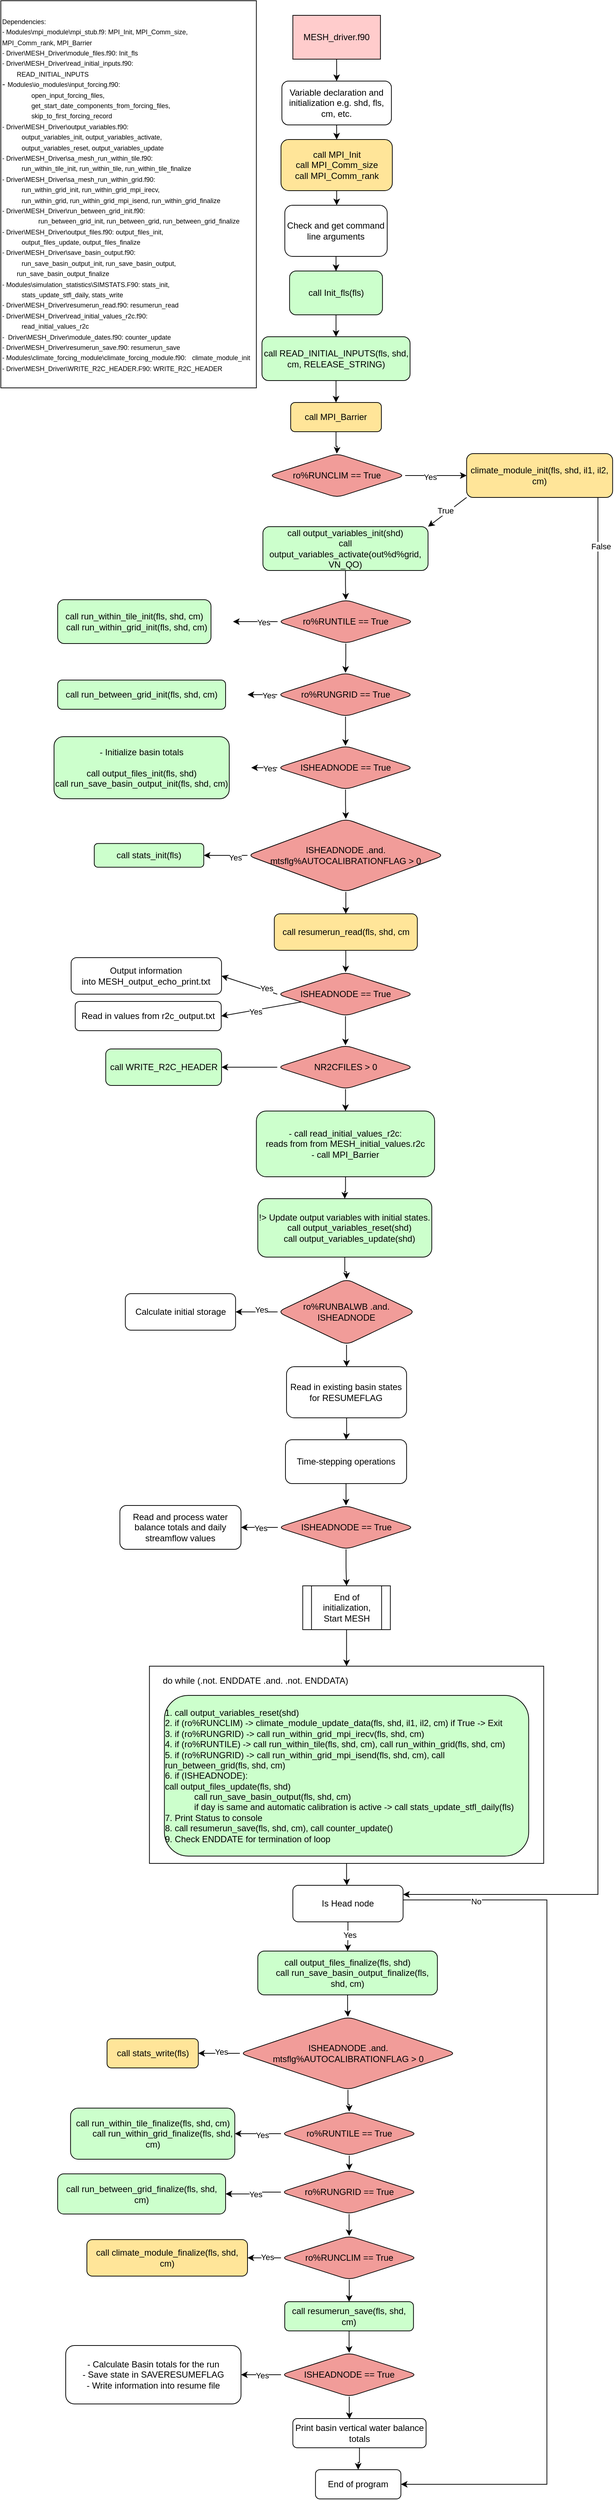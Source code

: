 <mxfile version="24.7.13">
  <diagram name="Page-1" id="9W-sOv-dYj6pa3i9w2rR">
    <mxGraphModel dx="1666" dy="749" grid="1" gridSize="10" guides="1" tooltips="1" connect="1" arrows="1" fold="1" page="1" pageScale="1" pageWidth="850" pageHeight="1100" math="0" shadow="0">
      <root>
        <mxCell id="0" />
        <mxCell id="1" parent="0" />
        <mxCell id="gUsLZl85WhMoBVwIoA4Z-2" value="" style="edgeStyle=orthogonalEdgeStyle;rounded=0;orthogonalLoop=1;jettySize=auto;html=1;" parent="1" source="18TPVLA24jC4sj1wfvUi-1" target="gUsLZl85WhMoBVwIoA4Z-1" edge="1">
          <mxGeometry relative="1" as="geometry" />
        </mxCell>
        <mxCell id="18TPVLA24jC4sj1wfvUi-1" value="MESH_driver.f90" style="rounded=0;whiteSpace=wrap;html=1;fillColor=#FFCCCC;" parent="1" vertex="1">
          <mxGeometry x="402.12" y="30" width="120" height="60" as="geometry" />
        </mxCell>
        <mxCell id="gUsLZl85WhMoBVwIoA4Z-5" value="" style="edgeStyle=orthogonalEdgeStyle;rounded=0;orthogonalLoop=1;jettySize=auto;html=1;" parent="1" source="gUsLZl85WhMoBVwIoA4Z-1" target="gUsLZl85WhMoBVwIoA4Z-4" edge="1">
          <mxGeometry relative="1" as="geometry" />
        </mxCell>
        <mxCell id="gUsLZl85WhMoBVwIoA4Z-1" value="Variable declaration and initialization e.g. shd, fls, cm, etc." style="whiteSpace=wrap;html=1;fillColor=#FFFFFF;rounded=1;" parent="1" vertex="1">
          <mxGeometry x="387.12" y="120" width="150" height="60" as="geometry" />
        </mxCell>
        <mxCell id="gUsLZl85WhMoBVwIoA4Z-7" value="" style="edgeStyle=orthogonalEdgeStyle;rounded=0;orthogonalLoop=1;jettySize=auto;html=1;" parent="1" source="gUsLZl85WhMoBVwIoA4Z-4" target="gUsLZl85WhMoBVwIoA4Z-6" edge="1">
          <mxGeometry relative="1" as="geometry" />
        </mxCell>
        <mxCell id="gUsLZl85WhMoBVwIoA4Z-4" value="call MPI_Init&lt;div&gt;call MPI_Comm_size&lt;br&gt;&lt;/div&gt;&lt;div&gt;call MPI_Comm_rank&lt;br&gt;&lt;/div&gt;" style="whiteSpace=wrap;html=1;fillColor=#FFE599;rounded=1;" parent="1" vertex="1">
          <mxGeometry x="385.87" y="200" width="152.5" height="70" as="geometry" />
        </mxCell>
        <mxCell id="gUsLZl85WhMoBVwIoA4Z-9" value="" style="edgeStyle=orthogonalEdgeStyle;rounded=0;orthogonalLoop=1;jettySize=auto;html=1;" parent="1" source="gUsLZl85WhMoBVwIoA4Z-6" target="gUsLZl85WhMoBVwIoA4Z-8" edge="1">
          <mxGeometry relative="1" as="geometry" />
        </mxCell>
        <mxCell id="gUsLZl85WhMoBVwIoA4Z-6" value="Check and get command line arguments" style="whiteSpace=wrap;html=1;fillColor=#FFFFFF;rounded=1;" parent="1" vertex="1">
          <mxGeometry x="391.12" y="290" width="140.25" height="70" as="geometry" />
        </mxCell>
        <mxCell id="gUsLZl85WhMoBVwIoA4Z-13" value="" style="edgeStyle=orthogonalEdgeStyle;rounded=0;orthogonalLoop=1;jettySize=auto;html=1;" parent="1" source="gUsLZl85WhMoBVwIoA4Z-8" target="gUsLZl85WhMoBVwIoA4Z-12" edge="1">
          <mxGeometry relative="1" as="geometry" />
        </mxCell>
        <mxCell id="gUsLZl85WhMoBVwIoA4Z-8" value="call Init_fls(fls)" style="whiteSpace=wrap;html=1;fillColor=#CCFFCC;rounded=1;" parent="1" vertex="1">
          <mxGeometry x="397.62" y="380" width="127.26" height="60" as="geometry" />
        </mxCell>
        <mxCell id="gUsLZl85WhMoBVwIoA4Z-15" value="" style="edgeStyle=orthogonalEdgeStyle;rounded=0;orthogonalLoop=1;jettySize=auto;html=1;" parent="1" source="gUsLZl85WhMoBVwIoA4Z-12" target="gUsLZl85WhMoBVwIoA4Z-14" edge="1">
          <mxGeometry relative="1" as="geometry" />
        </mxCell>
        <mxCell id="gUsLZl85WhMoBVwIoA4Z-12" value="call READ_INITIAL_INPUTS(fls, shd, cm, RELEASE_STRING)" style="whiteSpace=wrap;html=1;fillColor=#CCFFCC;rounded=1;" parent="1" vertex="1">
          <mxGeometry x="359.81" y="470" width="202.87" height="60" as="geometry" />
        </mxCell>
        <mxCell id="gUsLZl85WhMoBVwIoA4Z-17" value="" style="edgeStyle=orthogonalEdgeStyle;rounded=0;orthogonalLoop=1;jettySize=auto;html=1;" parent="1" source="gUsLZl85WhMoBVwIoA4Z-14" edge="1">
          <mxGeometry relative="1" as="geometry">
            <mxPoint x="462.296" y="630" as="targetPoint" />
          </mxGeometry>
        </mxCell>
        <mxCell id="gUsLZl85WhMoBVwIoA4Z-14" value="call MPI_Barrier" style="whiteSpace=wrap;html=1;fillColor=#FFE599;rounded=1;" parent="1" vertex="1">
          <mxGeometry x="399.13" y="560" width="124.25" height="40" as="geometry" />
        </mxCell>
        <mxCell id="gUsLZl85WhMoBVwIoA4Z-20" value="" style="edgeStyle=orthogonalEdgeStyle;rounded=0;orthogonalLoop=1;jettySize=auto;html=1;" parent="1" source="gUsLZl85WhMoBVwIoA4Z-18" target="gUsLZl85WhMoBVwIoA4Z-19" edge="1">
          <mxGeometry relative="1" as="geometry" />
        </mxCell>
        <mxCell id="gUsLZl85WhMoBVwIoA4Z-24" value="Yes" style="edgeLabel;html=1;align=center;verticalAlign=middle;resizable=0;points=[];" parent="gUsLZl85WhMoBVwIoA4Z-20" vertex="1" connectable="0">
          <mxGeometry x="-0.206" y="-2" relative="1" as="geometry">
            <mxPoint as="offset" />
          </mxGeometry>
        </mxCell>
        <mxCell id="gUsLZl85WhMoBVwIoA4Z-18" value="&lt;div&gt;ro%RUNCLIM == True&lt;/div&gt;" style="rhombus;whiteSpace=wrap;html=1;rounded=1;fillColor=#F19C99;" parent="1" vertex="1">
          <mxGeometry x="369.12" y="630" width="186.89" height="60" as="geometry" />
        </mxCell>
        <mxCell id="gUsLZl85WhMoBVwIoA4Z-22" value="" style="edgeStyle=orthogonalEdgeStyle;rounded=0;orthogonalLoop=1;jettySize=auto;html=1;entryX=1;entryY=0.25;entryDx=0;entryDy=0;" parent="1" source="gUsLZl85WhMoBVwIoA4Z-19" target="gUsLZl85WhMoBVwIoA4Z-96" edge="1">
          <mxGeometry relative="1" as="geometry">
            <mxPoint x="740.125" y="780" as="targetPoint" />
            <Array as="points">
              <mxPoint x="820" y="2603" />
            </Array>
          </mxGeometry>
        </mxCell>
        <mxCell id="gUsLZl85WhMoBVwIoA4Z-138" value="False" style="edgeLabel;html=1;align=center;verticalAlign=middle;resizable=0;points=[];" parent="gUsLZl85WhMoBVwIoA4Z-22" vertex="1" connectable="0">
          <mxGeometry x="-0.939" y="4" relative="1" as="geometry">
            <mxPoint as="offset" />
          </mxGeometry>
        </mxCell>
        <mxCell id="gUsLZl85WhMoBVwIoA4Z-25" style="rounded=0;orthogonalLoop=1;jettySize=auto;html=1;exitX=0;exitY=1;exitDx=0;exitDy=0;entryX=1;entryY=0;entryDx=0;entryDy=0;" parent="1" source="gUsLZl85WhMoBVwIoA4Z-19" target="gUsLZl85WhMoBVwIoA4Z-26" edge="1">
          <mxGeometry relative="1" as="geometry">
            <mxPoint x="530.12" y="770" as="targetPoint" />
          </mxGeometry>
        </mxCell>
        <mxCell id="gUsLZl85WhMoBVwIoA4Z-28" value="True" style="edgeLabel;html=1;align=center;verticalAlign=middle;resizable=0;points=[];" parent="gUsLZl85WhMoBVwIoA4Z-25" vertex="1" connectable="0">
          <mxGeometry x="0.032" y="-4" relative="1" as="geometry">
            <mxPoint as="offset" />
          </mxGeometry>
        </mxCell>
        <mxCell id="gUsLZl85WhMoBVwIoA4Z-19" value="climate_module_init(fls, shd, il1, il2, cm)" style="whiteSpace=wrap;html=1;fillColor=#FFE599;rounded=1;" parent="1" vertex="1">
          <mxGeometry x="640.13" y="630" width="199.99" height="60" as="geometry" />
        </mxCell>
        <mxCell id="gUsLZl85WhMoBVwIoA4Z-31" style="edgeStyle=orthogonalEdgeStyle;rounded=0;orthogonalLoop=1;jettySize=auto;html=1;entryX=0.5;entryY=0;entryDx=0;entryDy=0;" parent="1" source="gUsLZl85WhMoBVwIoA4Z-26" target="gUsLZl85WhMoBVwIoA4Z-30" edge="1">
          <mxGeometry relative="1" as="geometry" />
        </mxCell>
        <mxCell id="gUsLZl85WhMoBVwIoA4Z-26" value="call output_variables_init(shd)&lt;div&gt;call output_variables_activate(out%d%grid, VN_QO)&lt;br&gt;&lt;/div&gt;" style="whiteSpace=wrap;html=1;fillColor=#CCFFCC;rounded=1;" parent="1" vertex="1">
          <mxGeometry x="361.12" y="730" width="226.19" height="60" as="geometry" />
        </mxCell>
        <mxCell id="gUsLZl85WhMoBVwIoA4Z-33" value="" style="edgeStyle=orthogonalEdgeStyle;rounded=0;orthogonalLoop=1;jettySize=auto;html=1;" parent="1" source="gUsLZl85WhMoBVwIoA4Z-30" edge="1">
          <mxGeometry relative="1" as="geometry">
            <mxPoint x="320.12" y="860" as="targetPoint" />
          </mxGeometry>
        </mxCell>
        <mxCell id="gUsLZl85WhMoBVwIoA4Z-34" value="Yes" style="edgeLabel;html=1;align=center;verticalAlign=middle;resizable=0;points=[];" parent="gUsLZl85WhMoBVwIoA4Z-33" vertex="1" connectable="0">
          <mxGeometry x="-0.382" y="1" relative="1" as="geometry">
            <mxPoint as="offset" />
          </mxGeometry>
        </mxCell>
        <mxCell id="gUsLZl85WhMoBVwIoA4Z-38" style="edgeStyle=orthogonalEdgeStyle;rounded=0;orthogonalLoop=1;jettySize=auto;html=1;entryX=0.5;entryY=0;entryDx=0;entryDy=0;" parent="1" source="gUsLZl85WhMoBVwIoA4Z-30" target="gUsLZl85WhMoBVwIoA4Z-37" edge="1">
          <mxGeometry relative="1" as="geometry" />
        </mxCell>
        <mxCell id="gUsLZl85WhMoBVwIoA4Z-30" value="&lt;div&gt;ro%RUNTILE == True&lt;/div&gt;" style="rhombus;whiteSpace=wrap;html=1;rounded=1;fillColor=#F19C99;" parent="1" vertex="1">
          <mxGeometry x="381.23" y="830" width="186.89" height="60" as="geometry" />
        </mxCell>
        <mxCell id="gUsLZl85WhMoBVwIoA4Z-32" value="&lt;div&gt;call run_within_tile_init(fls, shd, cm)&lt;/div&gt;&lt;div&gt;&amp;nbsp; call run_within_grid_init(fls, shd, cm)&lt;/div&gt;" style="whiteSpace=wrap;html=1;fillColor=#CCFFCC;rounded=1;" parent="1" vertex="1">
          <mxGeometry x="80" y="830" width="210" height="60" as="geometry" />
        </mxCell>
        <mxCell id="gUsLZl85WhMoBVwIoA4Z-45" style="edgeStyle=orthogonalEdgeStyle;rounded=0;orthogonalLoop=1;jettySize=auto;html=1;entryX=0.5;entryY=0;entryDx=0;entryDy=0;" parent="1" source="gUsLZl85WhMoBVwIoA4Z-37" target="gUsLZl85WhMoBVwIoA4Z-44" edge="1">
          <mxGeometry relative="1" as="geometry" />
        </mxCell>
        <mxCell id="gUsLZl85WhMoBVwIoA4Z-37" value="&lt;div&gt;ro%RUNGRID == True&lt;/div&gt;" style="rhombus;whiteSpace=wrap;html=1;rounded=1;fillColor=#F19C99;" parent="1" vertex="1">
          <mxGeometry x="380.77" y="930" width="186.89" height="60" as="geometry" />
        </mxCell>
        <mxCell id="gUsLZl85WhMoBVwIoA4Z-39" value="" style="edgeStyle=orthogonalEdgeStyle;rounded=0;orthogonalLoop=1;jettySize=auto;html=1;exitX=0;exitY=0.5;exitDx=0;exitDy=0;" parent="1" source="gUsLZl85WhMoBVwIoA4Z-37" edge="1">
          <mxGeometry relative="1" as="geometry">
            <mxPoint x="391.12" y="870" as="sourcePoint" />
            <mxPoint x="340.12" y="960" as="targetPoint" />
          </mxGeometry>
        </mxCell>
        <mxCell id="gUsLZl85WhMoBVwIoA4Z-40" value="Yes" style="edgeLabel;html=1;align=center;verticalAlign=middle;resizable=0;points=[];" parent="gUsLZl85WhMoBVwIoA4Z-39" vertex="1" connectable="0">
          <mxGeometry x="-0.382" y="1" relative="1" as="geometry">
            <mxPoint as="offset" />
          </mxGeometry>
        </mxCell>
        <mxCell id="gUsLZl85WhMoBVwIoA4Z-41" value="call run_between_grid_init(fls, shd, cm)" style="whiteSpace=wrap;html=1;fillColor=#CCFFCC;rounded=1;" parent="1" vertex="1">
          <mxGeometry x="80" y="940" width="230" height="40" as="geometry" />
        </mxCell>
        <mxCell id="gUsLZl85WhMoBVwIoA4Z-50" style="edgeStyle=orthogonalEdgeStyle;rounded=0;orthogonalLoop=1;jettySize=auto;html=1;entryX=0.5;entryY=0;entryDx=0;entryDy=0;" parent="1" source="gUsLZl85WhMoBVwIoA4Z-44" target="gUsLZl85WhMoBVwIoA4Z-49" edge="1">
          <mxGeometry relative="1" as="geometry" />
        </mxCell>
        <mxCell id="gUsLZl85WhMoBVwIoA4Z-44" value="&lt;div&gt;ISHEADNODE == True&lt;/div&gt;" style="rhombus;whiteSpace=wrap;html=1;rounded=1;fillColor=#F19C99;" parent="1" vertex="1">
          <mxGeometry x="380.77" y="1030" width="186.89" height="60" as="geometry" />
        </mxCell>
        <mxCell id="gUsLZl85WhMoBVwIoA4Z-46" value="-&amp;nbsp;Initialize basin totals&lt;div&gt;&lt;br&gt;&lt;/div&gt;&lt;div&gt;&lt;div&gt;call output_files_init(fls, shd)&lt;/div&gt;&lt;div&gt;&lt;span style=&quot;background-color: initial;&quot;&gt;call run_save_basin_output_init(fls, shd, cm)&lt;/span&gt;&lt;/div&gt;&lt;/div&gt;" style="whiteSpace=wrap;html=1;fillColor=#CCFFCC;rounded=1;" parent="1" vertex="1">
          <mxGeometry x="75" y="1017.5" width="240" height="85" as="geometry" />
        </mxCell>
        <mxCell id="gUsLZl85WhMoBVwIoA4Z-47" value="" style="edgeStyle=orthogonalEdgeStyle;rounded=0;orthogonalLoop=1;jettySize=auto;html=1;exitX=0;exitY=0.5;exitDx=0;exitDy=0;entryX=1;entryY=0.5;entryDx=0;entryDy=0;" parent="1" source="gUsLZl85WhMoBVwIoA4Z-44" edge="1">
          <mxGeometry relative="1" as="geometry">
            <mxPoint x="391.12" y="970" as="sourcePoint" />
            <mxPoint x="345.12" y="1060" as="targetPoint" />
          </mxGeometry>
        </mxCell>
        <mxCell id="gUsLZl85WhMoBVwIoA4Z-48" value="Yes" style="edgeLabel;html=1;align=center;verticalAlign=middle;resizable=0;points=[];" parent="gUsLZl85WhMoBVwIoA4Z-47" vertex="1" connectable="0">
          <mxGeometry x="-0.382" y="1" relative="1" as="geometry">
            <mxPoint as="offset" />
          </mxGeometry>
        </mxCell>
        <mxCell id="gUsLZl85WhMoBVwIoA4Z-54" style="edgeStyle=orthogonalEdgeStyle;rounded=0;orthogonalLoop=1;jettySize=auto;html=1;entryX=1;entryY=0.5;entryDx=0;entryDy=0;" parent="1" source="gUsLZl85WhMoBVwIoA4Z-49" target="gUsLZl85WhMoBVwIoA4Z-52" edge="1">
          <mxGeometry relative="1" as="geometry" />
        </mxCell>
        <mxCell id="gUsLZl85WhMoBVwIoA4Z-55" value="Yes" style="edgeLabel;html=1;align=center;verticalAlign=middle;resizable=0;points=[];" parent="gUsLZl85WhMoBVwIoA4Z-54" vertex="1" connectable="0">
          <mxGeometry x="-0.436" y="3" relative="1" as="geometry">
            <mxPoint as="offset" />
          </mxGeometry>
        </mxCell>
        <mxCell id="gUsLZl85WhMoBVwIoA4Z-57" value="" style="edgeStyle=orthogonalEdgeStyle;rounded=0;orthogonalLoop=1;jettySize=auto;html=1;" parent="1" source="gUsLZl85WhMoBVwIoA4Z-49" target="gUsLZl85WhMoBVwIoA4Z-56" edge="1">
          <mxGeometry relative="1" as="geometry">
            <mxPoint x="486.957" y="1259.996" as="sourcePoint" />
          </mxGeometry>
        </mxCell>
        <mxCell id="gUsLZl85WhMoBVwIoA4Z-49" value="&lt;div&gt;ISHEADNODE .and. mtsflg%AUTOCALIBRATIONFLAG &amp;gt; 0&lt;/div&gt;" style="rhombus;whiteSpace=wrap;html=1;rounded=1;fillColor=#F19C99;" parent="1" vertex="1">
          <mxGeometry x="340" y="1130" width="269.35" height="100" as="geometry" />
        </mxCell>
        <mxCell id="gUsLZl85WhMoBVwIoA4Z-52" value="call stats_init(fls)" style="whiteSpace=wrap;html=1;fillColor=#CCFFCC;rounded=1;" parent="1" vertex="1">
          <mxGeometry x="130.12" y="1163.75" width="150" height="32.5" as="geometry" />
        </mxCell>
        <mxCell id="gUsLZl85WhMoBVwIoA4Z-61" style="edgeStyle=orthogonalEdgeStyle;rounded=0;orthogonalLoop=1;jettySize=auto;html=1;" parent="1" source="gUsLZl85WhMoBVwIoA4Z-56" target="gUsLZl85WhMoBVwIoA4Z-60" edge="1">
          <mxGeometry relative="1" as="geometry" />
        </mxCell>
        <mxCell id="gUsLZl85WhMoBVwIoA4Z-56" value="call resumerun_read(fls, shd, cm" style="whiteSpace=wrap;html=1;fillColor=#FFE599;rounded=1;" parent="1" vertex="1">
          <mxGeometry x="376.72" y="1260" width="195.91" height="50" as="geometry" />
        </mxCell>
        <mxCell id="gUsLZl85WhMoBVwIoA4Z-58" value="Output information into&amp;nbsp;MESH_output_echo_print.txt" style="whiteSpace=wrap;html=1;fillColor=#FFFFFF;rounded=1;" parent="1" vertex="1">
          <mxGeometry x="98.42" y="1320" width="206" height="50" as="geometry" />
        </mxCell>
        <mxCell id="gUsLZl85WhMoBVwIoA4Z-62" style="rounded=0;orthogonalLoop=1;jettySize=auto;html=1;exitX=0;exitY=0.5;exitDx=0;exitDy=0;entryX=1;entryY=0.5;entryDx=0;entryDy=0;" parent="1" source="gUsLZl85WhMoBVwIoA4Z-60" edge="1" target="gUsLZl85WhMoBVwIoA4Z-58">
          <mxGeometry relative="1" as="geometry">
            <mxPoint x="311.12" y="1355.88" as="targetPoint" />
          </mxGeometry>
        </mxCell>
        <mxCell id="u-flpIWUpxLz1rZG0Yce-4" value="Yes" style="edgeLabel;html=1;align=center;verticalAlign=middle;resizable=0;points=[];" vertex="1" connectable="0" parent="gUsLZl85WhMoBVwIoA4Z-62">
          <mxGeometry x="-0.589" y="-3" relative="1" as="geometry">
            <mxPoint as="offset" />
          </mxGeometry>
        </mxCell>
        <mxCell id="gUsLZl85WhMoBVwIoA4Z-65" style="rounded=0;orthogonalLoop=1;jettySize=auto;html=1;entryX=1;entryY=0.5;entryDx=0;entryDy=0;" parent="1" source="gUsLZl85WhMoBVwIoA4Z-60" edge="1" target="gUsLZl85WhMoBVwIoA4Z-63">
          <mxGeometry relative="1" as="geometry">
            <mxPoint x="310.12" y="1400" as="targetPoint" />
          </mxGeometry>
        </mxCell>
        <mxCell id="u-flpIWUpxLz1rZG0Yce-3" value="Yes" style="edgeLabel;html=1;align=center;verticalAlign=middle;resizable=0;points=[];" vertex="1" connectable="0" parent="gUsLZl85WhMoBVwIoA4Z-65">
          <mxGeometry x="0.152" y="2" relative="1" as="geometry">
            <mxPoint as="offset" />
          </mxGeometry>
        </mxCell>
        <mxCell id="gUsLZl85WhMoBVwIoA4Z-68" value="" style="edgeStyle=orthogonalEdgeStyle;rounded=0;orthogonalLoop=1;jettySize=auto;html=1;" parent="1" source="gUsLZl85WhMoBVwIoA4Z-60" target="gUsLZl85WhMoBVwIoA4Z-67" edge="1">
          <mxGeometry relative="1" as="geometry" />
        </mxCell>
        <mxCell id="gUsLZl85WhMoBVwIoA4Z-60" value="&lt;div&gt;ISHEADNODE == True&lt;/div&gt;" style="rhombus;whiteSpace=wrap;html=1;rounded=1;fillColor=#F19C99;" parent="1" vertex="1">
          <mxGeometry x="380.77" y="1340" width="186.89" height="60" as="geometry" />
        </mxCell>
        <mxCell id="gUsLZl85WhMoBVwIoA4Z-63" value="Read in values from r2c_output.txt" style="whiteSpace=wrap;html=1;fillColor=#FFFFFF;rounded=1;" parent="1" vertex="1">
          <mxGeometry x="104" y="1380" width="200" height="40" as="geometry" />
        </mxCell>
        <mxCell id="gUsLZl85WhMoBVwIoA4Z-70" value="" style="edgeStyle=orthogonalEdgeStyle;rounded=0;orthogonalLoop=1;jettySize=auto;html=1;" parent="1" source="gUsLZl85WhMoBVwIoA4Z-67" target="gUsLZl85WhMoBVwIoA4Z-69" edge="1">
          <mxGeometry relative="1" as="geometry" />
        </mxCell>
        <mxCell id="gUsLZl85WhMoBVwIoA4Z-72" value="" style="edgeStyle=orthogonalEdgeStyle;rounded=0;orthogonalLoop=1;jettySize=auto;html=1;" parent="1" source="gUsLZl85WhMoBVwIoA4Z-67" target="gUsLZl85WhMoBVwIoA4Z-71" edge="1">
          <mxGeometry relative="1" as="geometry" />
        </mxCell>
        <mxCell id="gUsLZl85WhMoBVwIoA4Z-67" value="&lt;div&gt;NR2CFILES &amp;gt; 0&lt;/div&gt;" style="rhombus;whiteSpace=wrap;html=1;rounded=1;fillColor=#F19C99;" parent="1" vertex="1">
          <mxGeometry x="380.77" y="1440" width="186.89" height="60" as="geometry" />
        </mxCell>
        <mxCell id="gUsLZl85WhMoBVwIoA4Z-69" value="call WRITE_R2C_HEADER" style="whiteSpace=wrap;html=1;fillColor=#CCFFCC;rounded=1;" parent="1" vertex="1">
          <mxGeometry x="145.82" y="1445" width="158.6" height="50" as="geometry" />
        </mxCell>
        <mxCell id="gUsLZl85WhMoBVwIoA4Z-74" value="" style="edgeStyle=orthogonalEdgeStyle;rounded=0;orthogonalLoop=1;jettySize=auto;html=1;" parent="1" source="gUsLZl85WhMoBVwIoA4Z-71" target="gUsLZl85WhMoBVwIoA4Z-73" edge="1">
          <mxGeometry relative="1" as="geometry" />
        </mxCell>
        <mxCell id="gUsLZl85WhMoBVwIoA4Z-71" value="- call read_initial_values_r2c:&lt;br&gt;reads from from&amp;nbsp;MESH_initial_values.r2c&lt;div&gt;-&amp;nbsp;call MPI_Barrier&lt;/div&gt;" style="whiteSpace=wrap;html=1;fillColor=#CCFFCC;rounded=1;" parent="1" vertex="1">
          <mxGeometry x="352.15" y="1530" width="244.13" height="90" as="geometry" />
        </mxCell>
        <mxCell id="gUsLZl85WhMoBVwIoA4Z-76" style="edgeStyle=orthogonalEdgeStyle;rounded=0;orthogonalLoop=1;jettySize=auto;html=1;entryX=0.5;entryY=0;entryDx=0;entryDy=0;" parent="1" source="gUsLZl85WhMoBVwIoA4Z-73" target="gUsLZl85WhMoBVwIoA4Z-75" edge="1">
          <mxGeometry relative="1" as="geometry" />
        </mxCell>
        <mxCell id="gUsLZl85WhMoBVwIoA4Z-73" value="&lt;div&gt;!&amp;gt; Update output variables with initial states.&lt;/div&gt;&lt;div&gt;&amp;nbsp; &amp;nbsp; call output_variables_reset(shd)&lt;/div&gt;&lt;div&gt;&amp;nbsp; &amp;nbsp; call output_variables_update(shd)&lt;/div&gt;" style="whiteSpace=wrap;html=1;fillColor=#CCFFCC;rounded=1;" parent="1" vertex="1">
          <mxGeometry x="354.12" y="1650" width="238.3" height="80" as="geometry" />
        </mxCell>
        <mxCell id="gUsLZl85WhMoBVwIoA4Z-78" style="edgeStyle=orthogonalEdgeStyle;rounded=0;orthogonalLoop=1;jettySize=auto;html=1;entryX=1;entryY=0.5;entryDx=0;entryDy=0;" parent="1" source="gUsLZl85WhMoBVwIoA4Z-75" target="gUsLZl85WhMoBVwIoA4Z-77" edge="1">
          <mxGeometry relative="1" as="geometry" />
        </mxCell>
        <mxCell id="u-flpIWUpxLz1rZG0Yce-5" value="Yes" style="edgeLabel;html=1;align=center;verticalAlign=middle;resizable=0;points=[];" vertex="1" connectable="0" parent="gUsLZl85WhMoBVwIoA4Z-78">
          <mxGeometry x="-0.228" y="-3" relative="1" as="geometry">
            <mxPoint as="offset" />
          </mxGeometry>
        </mxCell>
        <mxCell id="gUsLZl85WhMoBVwIoA4Z-80" value="" style="edgeStyle=orthogonalEdgeStyle;rounded=0;orthogonalLoop=1;jettySize=auto;html=1;" parent="1" source="gUsLZl85WhMoBVwIoA4Z-75" target="gUsLZl85WhMoBVwIoA4Z-79" edge="1">
          <mxGeometry relative="1" as="geometry" />
        </mxCell>
        <mxCell id="gUsLZl85WhMoBVwIoA4Z-75" value="&lt;div&gt;ro%RUNBALWB .and. ISHEADNODE&lt;/div&gt;" style="rhombus;whiteSpace=wrap;html=1;rounded=1;fillColor=#F19C99;" parent="1" vertex="1">
          <mxGeometry x="381.23" y="1760" width="188.89" height="90" as="geometry" />
        </mxCell>
        <mxCell id="gUsLZl85WhMoBVwIoA4Z-77" value="Calculate initial storage" style="whiteSpace=wrap;html=1;fillColor=#FFFFFF;rounded=1;" parent="1" vertex="1">
          <mxGeometry x="172.67" y="1780" width="151" height="50" as="geometry" />
        </mxCell>
        <mxCell id="gUsLZl85WhMoBVwIoA4Z-82" value="" style="edgeStyle=orthogonalEdgeStyle;rounded=0;orthogonalLoop=1;jettySize=auto;html=1;" parent="1" source="gUsLZl85WhMoBVwIoA4Z-79" target="gUsLZl85WhMoBVwIoA4Z-81" edge="1">
          <mxGeometry relative="1" as="geometry" />
        </mxCell>
        <mxCell id="gUsLZl85WhMoBVwIoA4Z-79" value="Read in existing basin states for RESUMEFLAG" style="whiteSpace=wrap;html=1;fillColor=#FFFFFF;rounded=1;" parent="1" vertex="1">
          <mxGeometry x="393.45" y="1880" width="164.45" height="70" as="geometry" />
        </mxCell>
        <mxCell id="4iPWvm5oYyeoY1g7XsAB-4" style="edgeStyle=orthogonalEdgeStyle;rounded=0;orthogonalLoop=1;jettySize=auto;html=1;" parent="1" source="gUsLZl85WhMoBVwIoA4Z-81" target="4iPWvm5oYyeoY1g7XsAB-3" edge="1">
          <mxGeometry relative="1" as="geometry" />
        </mxCell>
        <mxCell id="gUsLZl85WhMoBVwIoA4Z-81" value="Time-stepping operations" style="rounded=1;whiteSpace=wrap;html=1;fillColor=#FFFFFF;" parent="1" vertex="1">
          <mxGeometry x="391.99" y="1980" width="165.91" height="60" as="geometry" />
        </mxCell>
        <mxCell id="gUsLZl85WhMoBVwIoA4Z-90" style="edgeStyle=orthogonalEdgeStyle;rounded=0;orthogonalLoop=1;jettySize=auto;html=1;entryX=0.5;entryY=0;entryDx=0;entryDy=0;" parent="1" source="gUsLZl85WhMoBVwIoA4Z-87" target="gUsLZl85WhMoBVwIoA4Z-89" edge="1">
          <mxGeometry relative="1" as="geometry" />
        </mxCell>
        <mxCell id="gUsLZl85WhMoBVwIoA4Z-87" value="End of initialization,&lt;div&gt;Start MESH&lt;/div&gt;" style="shape=process;whiteSpace=wrap;html=1;backgroundOutline=1;" parent="1" vertex="1">
          <mxGeometry x="415.68" y="2180" width="120" height="60" as="geometry" />
        </mxCell>
        <mxCell id="gUsLZl85WhMoBVwIoA4Z-93" value="" style="group" parent="1" vertex="1" connectable="0">
          <mxGeometry x="205.68" y="2290" width="540" height="270" as="geometry" />
        </mxCell>
        <mxCell id="gUsLZl85WhMoBVwIoA4Z-89" value="" style="rounded=0;whiteSpace=wrap;html=1;align=left;" parent="gUsLZl85WhMoBVwIoA4Z-93" vertex="1">
          <mxGeometry width="540" height="270" as="geometry" />
        </mxCell>
        <mxCell id="gUsLZl85WhMoBVwIoA4Z-91" value="do while (.not. ENDDATE .and. .not. ENDDATA)" style="text;html=1;align=center;verticalAlign=middle;whiteSpace=wrap;rounded=0;" parent="gUsLZl85WhMoBVwIoA4Z-93" vertex="1">
          <mxGeometry y="10" width="290" height="20" as="geometry" />
        </mxCell>
        <mxCell id="gUsLZl85WhMoBVwIoA4Z-92" value="&lt;div style=&quot;text-align: left;&quot;&gt;&lt;span style=&quot;background-color: initial;&quot;&gt;1.&amp;nbsp;call output_variables_reset(shd)&lt;/span&gt;&lt;/div&gt;&lt;div style=&quot;text-align: left;&quot;&gt;2.&amp;nbsp;if (ro%RUNCLIM) -&amp;gt; climate_module_update_data(fls, shd, il1, il2, cm) if True -&amp;gt; Exit&lt;/div&gt;&lt;div style=&quot;text-align: left;&quot;&gt;3.&amp;nbsp;if (ro%RUNGRID) -&amp;gt; call run_within_grid_mpi_irecv(fls, shd, cm)&lt;/div&gt;&lt;div style=&quot;text-align: left;&quot;&gt;4.&amp;nbsp;if (ro%RUNTILE) -&amp;gt;&amp;nbsp;&lt;span style=&quot;background-color: initial;&quot;&gt;call run_within_tile(fls, shd, cm),&lt;/span&gt;&lt;span style=&quot;background-color: initial;&quot;&gt;&amp;nbsp;call run_within_grid(fls, shd, cm)&lt;/span&gt;&lt;/div&gt;&lt;div style=&quot;text-align: left;&quot;&gt;&lt;span style=&quot;background-color: initial;&quot;&gt;5.&amp;nbsp;&lt;/span&gt;&lt;span style=&quot;background-color: initial;&quot;&gt;if (ro%RUNGRID) -&amp;gt;&amp;nbsp;&lt;/span&gt;&lt;span style=&quot;background-color: initial;&quot;&gt;call run_within_grid_mpi_isend(fls, shd, cm),&amp;nbsp;&lt;/span&gt;&lt;span style=&quot;background-color: initial;&quot;&gt;call run_between_grid(fls, shd, cm)&lt;/span&gt;&lt;/div&gt;&lt;div style=&quot;text-align: left;&quot;&gt;&lt;span style=&quot;background-color: initial;&quot;&gt;6.&amp;nbsp;&lt;/span&gt;&lt;span style=&quot;background-color: initial;&quot;&gt;if (ISHEADNODE):&lt;/span&gt;&lt;/div&gt;&lt;div style=&quot;text-align: left;&quot;&gt;&lt;span style=&quot;background-color: initial;&quot;&gt;&lt;div&gt;call output_files_update(fls, shd)&lt;/div&gt;&lt;div&gt;&amp;nbsp; &amp;nbsp; &amp;nbsp; &amp;nbsp; &amp;nbsp; &amp;nbsp; call run_save_basin_output(fls, shd, cm)&lt;/div&gt;&lt;div&gt;&lt;span style=&quot;white-space: pre;&quot;&gt;&#x9;&lt;/span&gt;&amp;nbsp; &amp;nbsp; if day is same and automatic calibration is active -&amp;gt; call stats_update_stfl_daily(fls)&lt;br&gt;&lt;/div&gt;&lt;div&gt;7. Print Status to console&lt;/div&gt;&lt;div&gt;8.&amp;nbsp;call resumerun_save(fls, shd, cm),&amp;nbsp;&lt;span style=&quot;background-color: initial;&quot;&gt;call counter_update()&lt;/span&gt;&lt;/div&gt;&lt;div&gt;&lt;span style=&quot;background-color: initial;&quot;&gt;9. Check&amp;nbsp;&lt;/span&gt;&lt;span style=&quot;background-color: initial;&quot;&gt;ENDDATE for termination of loop&lt;/span&gt;&lt;/div&gt;&lt;/span&gt;&lt;/div&gt;" style="rounded=1;whiteSpace=wrap;html=1;fillColor=#CCFFCC;" parent="gUsLZl85WhMoBVwIoA4Z-93" vertex="1">
          <mxGeometry x="20.5" y="40" width="498.99" height="220" as="geometry" />
        </mxCell>
        <mxCell id="gUsLZl85WhMoBVwIoA4Z-95" value="" style="edgeStyle=orthogonalEdgeStyle;rounded=0;orthogonalLoop=1;jettySize=auto;html=1;" parent="1" source="gUsLZl85WhMoBVwIoA4Z-89" edge="1">
          <mxGeometry relative="1" as="geometry">
            <mxPoint x="476.12" y="2590" as="targetPoint" />
          </mxGeometry>
        </mxCell>
        <mxCell id="gUsLZl85WhMoBVwIoA4Z-98" value="" style="edgeStyle=orthogonalEdgeStyle;rounded=0;orthogonalLoop=1;jettySize=auto;html=1;" parent="1" source="gUsLZl85WhMoBVwIoA4Z-96" target="gUsLZl85WhMoBVwIoA4Z-97" edge="1">
          <mxGeometry relative="1" as="geometry" />
        </mxCell>
        <mxCell id="gUsLZl85WhMoBVwIoA4Z-99" value="Yes" style="edgeLabel;html=1;align=center;verticalAlign=middle;resizable=0;points=[];" parent="gUsLZl85WhMoBVwIoA4Z-98" vertex="1" connectable="0">
          <mxGeometry x="-0.099" y="2" relative="1" as="geometry">
            <mxPoint as="offset" />
          </mxGeometry>
        </mxCell>
        <mxCell id="gUsLZl85WhMoBVwIoA4Z-136" style="edgeStyle=orthogonalEdgeStyle;rounded=0;orthogonalLoop=1;jettySize=auto;html=1;entryX=1;entryY=0.5;entryDx=0;entryDy=0;" parent="1" source="gUsLZl85WhMoBVwIoA4Z-96" target="gUsLZl85WhMoBVwIoA4Z-134" edge="1">
          <mxGeometry relative="1" as="geometry">
            <Array as="points">
              <mxPoint x="750.12" y="2610" />
              <mxPoint x="750.12" y="3410" />
            </Array>
          </mxGeometry>
        </mxCell>
        <mxCell id="gUsLZl85WhMoBVwIoA4Z-137" value="No" style="edgeLabel;html=1;align=center;verticalAlign=middle;resizable=0;points=[];" parent="gUsLZl85WhMoBVwIoA4Z-136" vertex="1" connectable="0">
          <mxGeometry x="-0.833" y="-2" relative="1" as="geometry">
            <mxPoint as="offset" />
          </mxGeometry>
        </mxCell>
        <mxCell id="gUsLZl85WhMoBVwIoA4Z-96" value="Is Head node" style="whiteSpace=wrap;html=1;fillColor=#FFFFFF;rounded=1;" parent="1" vertex="1">
          <mxGeometry x="402.12" y="2590" width="151" height="50" as="geometry" />
        </mxCell>
        <mxCell id="gUsLZl85WhMoBVwIoA4Z-97" value="&lt;div&gt;call output_files_finalize(fls, shd)&lt;/div&gt;&lt;div&gt;&amp;nbsp; &amp;nbsp; call run_save_basin_output_finalize(fls, shd, cm)&lt;/div&gt;" style="whiteSpace=wrap;html=1;fillColor=#CCFFCC;rounded=1;" parent="1" vertex="1">
          <mxGeometry x="354.12" y="2680" width="246" height="60" as="geometry" />
        </mxCell>
        <mxCell id="gUsLZl85WhMoBVwIoA4Z-103" value="" style="edgeStyle=orthogonalEdgeStyle;rounded=0;orthogonalLoop=1;jettySize=auto;html=1;" parent="1" source="gUsLZl85WhMoBVwIoA4Z-100" target="gUsLZl85WhMoBVwIoA4Z-102" edge="1">
          <mxGeometry relative="1" as="geometry" />
        </mxCell>
        <mxCell id="gUsLZl85WhMoBVwIoA4Z-105" value="Yes" style="edgeLabel;html=1;align=center;verticalAlign=middle;resizable=0;points=[];" parent="gUsLZl85WhMoBVwIoA4Z-103" vertex="1" connectable="0">
          <mxGeometry x="-0.096" y="-2" relative="1" as="geometry">
            <mxPoint as="offset" />
          </mxGeometry>
        </mxCell>
        <mxCell id="gUsLZl85WhMoBVwIoA4Z-107" style="edgeStyle=orthogonalEdgeStyle;rounded=0;orthogonalLoop=1;jettySize=auto;html=1;entryX=0.5;entryY=0;entryDx=0;entryDy=0;" parent="1" source="gUsLZl85WhMoBVwIoA4Z-100" target="gUsLZl85WhMoBVwIoA4Z-106" edge="1">
          <mxGeometry relative="1" as="geometry" />
        </mxCell>
        <mxCell id="gUsLZl85WhMoBVwIoA4Z-100" value="&lt;div&gt;ISHEADNODE .and. mtsflg%AUTOCALIBRATIONFLAG &amp;gt; 0&lt;/div&gt;" style="rhombus;whiteSpace=wrap;html=1;rounded=1;fillColor=#F19C99;" parent="1" vertex="1">
          <mxGeometry x="329.51" y="2770" width="296.23" height="100" as="geometry" />
        </mxCell>
        <mxCell id="gUsLZl85WhMoBVwIoA4Z-101" style="edgeStyle=orthogonalEdgeStyle;rounded=0;orthogonalLoop=1;jettySize=auto;html=1;entryX=0.5;entryY=0;entryDx=0;entryDy=0;" parent="1" source="gUsLZl85WhMoBVwIoA4Z-97" target="gUsLZl85WhMoBVwIoA4Z-100" edge="1">
          <mxGeometry relative="1" as="geometry" />
        </mxCell>
        <mxCell id="gUsLZl85WhMoBVwIoA4Z-102" value="call stats_write(fls)" style="whiteSpace=wrap;html=1;fillColor=#FFE599;rounded=1;" parent="1" vertex="1">
          <mxGeometry x="147.62" y="2800" width="125" height="40" as="geometry" />
        </mxCell>
        <mxCell id="gUsLZl85WhMoBVwIoA4Z-109" style="edgeStyle=orthogonalEdgeStyle;rounded=0;orthogonalLoop=1;jettySize=auto;html=1;entryX=1;entryY=0.5;entryDx=0;entryDy=0;" parent="1" source="gUsLZl85WhMoBVwIoA4Z-106" target="gUsLZl85WhMoBVwIoA4Z-108" edge="1">
          <mxGeometry relative="1" as="geometry">
            <mxPoint x="335.12" y="2930" as="targetPoint" />
          </mxGeometry>
        </mxCell>
        <mxCell id="gUsLZl85WhMoBVwIoA4Z-110" value="Yes" style="edgeLabel;html=1;align=center;verticalAlign=middle;resizable=0;points=[];" parent="gUsLZl85WhMoBVwIoA4Z-109" vertex="1" connectable="0">
          <mxGeometry x="-0.166" y="2" relative="1" as="geometry">
            <mxPoint as="offset" />
          </mxGeometry>
        </mxCell>
        <mxCell id="gUsLZl85WhMoBVwIoA4Z-113" style="edgeStyle=orthogonalEdgeStyle;rounded=0;orthogonalLoop=1;jettySize=auto;html=1;entryX=0.5;entryY=0;entryDx=0;entryDy=0;" parent="1" source="gUsLZl85WhMoBVwIoA4Z-106" target="gUsLZl85WhMoBVwIoA4Z-111" edge="1">
          <mxGeometry relative="1" as="geometry" />
        </mxCell>
        <mxCell id="gUsLZl85WhMoBVwIoA4Z-106" value="&lt;div&gt;ro%RUNTILE == True&lt;/div&gt;" style="rhombus;whiteSpace=wrap;html=1;rounded=1;fillColor=#F19C99;" parent="1" vertex="1">
          <mxGeometry x="385.87" y="2900" width="186.89" height="60" as="geometry" />
        </mxCell>
        <mxCell id="gUsLZl85WhMoBVwIoA4Z-108" value="&lt;div&gt;call run_within_tile_finalize(fls, shd, cm)&lt;/div&gt;&lt;div&gt;&amp;nbsp; &amp;nbsp; &amp;nbsp; &amp;nbsp; call run_within_grid_finalize(fls, shd, cm)&lt;/div&gt;" style="whiteSpace=wrap;html=1;fillColor=#CCFFCC;rounded=1;" parent="1" vertex="1">
          <mxGeometry x="97.62" y="2895" width="225" height="70" as="geometry" />
        </mxCell>
        <mxCell id="gUsLZl85WhMoBVwIoA4Z-115" style="edgeStyle=orthogonalEdgeStyle;rounded=0;orthogonalLoop=1;jettySize=auto;html=1;" parent="1" source="gUsLZl85WhMoBVwIoA4Z-111" target="gUsLZl85WhMoBVwIoA4Z-114" edge="1">
          <mxGeometry relative="1" as="geometry">
            <mxPoint x="340.12" y="3012.5" as="targetPoint" />
          </mxGeometry>
        </mxCell>
        <mxCell id="gUsLZl85WhMoBVwIoA4Z-120" value="Yes" style="edgeLabel;html=1;align=center;verticalAlign=middle;resizable=0;points=[];" parent="gUsLZl85WhMoBVwIoA4Z-115" vertex="1" connectable="0">
          <mxGeometry x="-0.117" y="3" relative="1" as="geometry">
            <mxPoint as="offset" />
          </mxGeometry>
        </mxCell>
        <mxCell id="gUsLZl85WhMoBVwIoA4Z-121" style="edgeStyle=orthogonalEdgeStyle;rounded=0;orthogonalLoop=1;jettySize=auto;html=1;entryX=0.5;entryY=0;entryDx=0;entryDy=0;" parent="1" source="gUsLZl85WhMoBVwIoA4Z-111" target="gUsLZl85WhMoBVwIoA4Z-117" edge="1">
          <mxGeometry relative="1" as="geometry" />
        </mxCell>
        <mxCell id="gUsLZl85WhMoBVwIoA4Z-111" value="&lt;div&gt;ro%RUNGRID == True&lt;/div&gt;" style="rhombus;whiteSpace=wrap;html=1;rounded=1;fillColor=#F19C99;" parent="1" vertex="1">
          <mxGeometry x="385.74" y="2980" width="186.89" height="60" as="geometry" />
        </mxCell>
        <mxCell id="gUsLZl85WhMoBVwIoA4Z-114" value="call run_between_grid_finalize(fls, shd, cm)" style="whiteSpace=wrap;html=1;fillColor=#CCFFCC;rounded=1;" parent="1" vertex="1">
          <mxGeometry x="80" y="2985" width="230" height="55" as="geometry" />
        </mxCell>
        <mxCell id="gUsLZl85WhMoBVwIoA4Z-123" style="edgeStyle=orthogonalEdgeStyle;rounded=0;orthogonalLoop=1;jettySize=auto;html=1;entryX=1;entryY=0.5;entryDx=0;entryDy=0;" parent="1" source="gUsLZl85WhMoBVwIoA4Z-117" target="gUsLZl85WhMoBVwIoA4Z-122" edge="1">
          <mxGeometry relative="1" as="geometry" />
        </mxCell>
        <mxCell id="gUsLZl85WhMoBVwIoA4Z-124" value="Yes" style="edgeLabel;html=1;align=center;verticalAlign=middle;resizable=0;points=[];" parent="gUsLZl85WhMoBVwIoA4Z-123" vertex="1" connectable="0">
          <mxGeometry x="-0.156" y="-1" relative="1" as="geometry">
            <mxPoint as="offset" />
          </mxGeometry>
        </mxCell>
        <mxCell id="gUsLZl85WhMoBVwIoA4Z-126" value="" style="edgeStyle=orthogonalEdgeStyle;rounded=0;orthogonalLoop=1;jettySize=auto;html=1;" parent="1" source="gUsLZl85WhMoBVwIoA4Z-117" target="gUsLZl85WhMoBVwIoA4Z-125" edge="1">
          <mxGeometry relative="1" as="geometry" />
        </mxCell>
        <mxCell id="gUsLZl85WhMoBVwIoA4Z-117" value="&lt;div&gt;ro%RUNCLIM == True&lt;/div&gt;" style="rhombus;whiteSpace=wrap;html=1;rounded=1;fillColor=#F19C99;" parent="1" vertex="1">
          <mxGeometry x="385.87" y="3070" width="186.89" height="60" as="geometry" />
        </mxCell>
        <mxCell id="gUsLZl85WhMoBVwIoA4Z-122" value="call&amp;nbsp;climate_module_finalize(fls, shd, cm)" style="whiteSpace=wrap;html=1;fillColor=#FFE599;rounded=1;" parent="1" vertex="1">
          <mxGeometry x="120" y="3075" width="220" height="50" as="geometry" />
        </mxCell>
        <mxCell id="gUsLZl85WhMoBVwIoA4Z-129" style="edgeStyle=orthogonalEdgeStyle;rounded=0;orthogonalLoop=1;jettySize=auto;html=1;" parent="1" source="gUsLZl85WhMoBVwIoA4Z-125" target="gUsLZl85WhMoBVwIoA4Z-127" edge="1">
          <mxGeometry relative="1" as="geometry" />
        </mxCell>
        <mxCell id="gUsLZl85WhMoBVwIoA4Z-125" value="call resumerun_save(fls, shd, cm)" style="whiteSpace=wrap;html=1;fillColor=#CCFFCC;rounded=1;" parent="1" vertex="1">
          <mxGeometry x="391.01" y="3160" width="176.34" height="40" as="geometry" />
        </mxCell>
        <mxCell id="gUsLZl85WhMoBVwIoA4Z-131" style="edgeStyle=orthogonalEdgeStyle;rounded=0;orthogonalLoop=1;jettySize=auto;html=1;" parent="1" source="gUsLZl85WhMoBVwIoA4Z-127" edge="1" target="gUsLZl85WhMoBVwIoA4Z-130">
          <mxGeometry relative="1" as="geometry">
            <mxPoint x="340.12" y="3260" as="targetPoint" />
          </mxGeometry>
        </mxCell>
        <mxCell id="u-flpIWUpxLz1rZG0Yce-7" value="Yes" style="edgeLabel;html=1;align=center;verticalAlign=middle;resizable=0;points=[];" vertex="1" connectable="0" parent="gUsLZl85WhMoBVwIoA4Z-131">
          <mxGeometry x="-0.055" y="1" relative="1" as="geometry">
            <mxPoint as="offset" />
          </mxGeometry>
        </mxCell>
        <mxCell id="gUsLZl85WhMoBVwIoA4Z-127" value="&lt;div&gt;ISHEADNODE == True&lt;/div&gt;" style="rhombus;whiteSpace=wrap;html=1;rounded=1;fillColor=#F19C99;" parent="1" vertex="1">
          <mxGeometry x="385.87" y="3230" width="186.89" height="60" as="geometry" />
        </mxCell>
        <mxCell id="gUsLZl85WhMoBVwIoA4Z-130" value="- Calculate Basin totals for the run&lt;div&gt;- Save state in&amp;nbsp;SAVERESUMEFLAG&lt;/div&gt;&lt;div&gt;- Write information into resume file&lt;/div&gt;" style="whiteSpace=wrap;html=1;fillColor=#FFFFFF;rounded=1;" parent="1" vertex="1">
          <mxGeometry x="91" y="3220" width="240.12" height="80" as="geometry" />
        </mxCell>
        <mxCell id="gUsLZl85WhMoBVwIoA4Z-135" value="" style="edgeStyle=orthogonalEdgeStyle;rounded=0;orthogonalLoop=1;jettySize=auto;html=1;" parent="1" source="gUsLZl85WhMoBVwIoA4Z-132" target="gUsLZl85WhMoBVwIoA4Z-134" edge="1">
          <mxGeometry relative="1" as="geometry" />
        </mxCell>
        <mxCell id="gUsLZl85WhMoBVwIoA4Z-132" value="Print basin vertical water balance totals" style="whiteSpace=wrap;html=1;fillColor=#FFFFFF;rounded=1;" parent="1" vertex="1">
          <mxGeometry x="402.12" y="3320" width="182.5" height="40" as="geometry" />
        </mxCell>
        <mxCell id="gUsLZl85WhMoBVwIoA4Z-133" style="edgeStyle=orthogonalEdgeStyle;rounded=0;orthogonalLoop=1;jettySize=auto;html=1;entryX=0.425;entryY=0.013;entryDx=0;entryDy=0;entryPerimeter=0;" parent="1" source="gUsLZl85WhMoBVwIoA4Z-127" target="gUsLZl85WhMoBVwIoA4Z-132" edge="1">
          <mxGeometry relative="1" as="geometry" />
        </mxCell>
        <mxCell id="gUsLZl85WhMoBVwIoA4Z-134" value="End of program" style="whiteSpace=wrap;html=1;fillColor=#FFFFFF;rounded=1;" parent="1" vertex="1">
          <mxGeometry x="433.12" y="3390" width="117" height="40" as="geometry" />
        </mxCell>
        <mxCell id="4iPWvm5oYyeoY1g7XsAB-1" value="Read and process water balance totals and daily streamflow values" style="rounded=1;whiteSpace=wrap;html=1;fillColor=#FFFFFF;" parent="1" vertex="1">
          <mxGeometry x="165.21" y="2070" width="165.91" height="60" as="geometry" />
        </mxCell>
        <mxCell id="4iPWvm5oYyeoY1g7XsAB-2" style="edgeStyle=orthogonalEdgeStyle;rounded=0;orthogonalLoop=1;jettySize=auto;html=1;entryX=1;entryY=0.5;entryDx=0;entryDy=0;" parent="1" source="4iPWvm5oYyeoY1g7XsAB-3" target="4iPWvm5oYyeoY1g7XsAB-1" edge="1">
          <mxGeometry relative="1" as="geometry" />
        </mxCell>
        <mxCell id="u-flpIWUpxLz1rZG0Yce-6" value="Yes" style="edgeLabel;html=1;align=center;verticalAlign=middle;resizable=0;points=[];" vertex="1" connectable="0" parent="4iPWvm5oYyeoY1g7XsAB-2">
          <mxGeometry x="-0.067" y="1" relative="1" as="geometry">
            <mxPoint as="offset" />
          </mxGeometry>
        </mxCell>
        <mxCell id="4iPWvm5oYyeoY1g7XsAB-5" style="edgeStyle=orthogonalEdgeStyle;rounded=0;orthogonalLoop=1;jettySize=auto;html=1;" parent="1" source="4iPWvm5oYyeoY1g7XsAB-3" target="gUsLZl85WhMoBVwIoA4Z-87" edge="1">
          <mxGeometry relative="1" as="geometry" />
        </mxCell>
        <mxCell id="4iPWvm5oYyeoY1g7XsAB-3" value="&lt;div&gt;ISHEADNODE == True&lt;/div&gt;" style="rhombus;whiteSpace=wrap;html=1;rounded=1;fillColor=#F19C99;" parent="1" vertex="1">
          <mxGeometry x="381.5" y="2070" width="186.89" height="60" as="geometry" />
        </mxCell>
        <mxCell id="4iPWvm5oYyeoY1g7XsAB-6" value="&lt;div&gt;&lt;font style=&quot;font-size: 9px;&quot;&gt;Dependencies:&lt;/font&gt;&lt;/div&gt;&lt;div&gt;&lt;font style=&quot;font-size: 9px;&quot;&gt;- Modules\mpi_module\mpi_stub.f9: MPI_Init, MPI_Comm_size, MPI_Comm_rank,&amp;nbsp;MPI_Barrier&lt;/font&gt;&lt;/div&gt;&lt;div&gt;&lt;font style=&quot;font-size: 9px;&quot;&gt;-&amp;nbsp;Driver\MESH_Driver\module_files.f90:&amp;nbsp;Init_fls&lt;/font&gt;&lt;/div&gt;&lt;div&gt;&lt;font style=&quot;font-size: 9px;&quot;&gt;- Driver\MESH_Driver\read_initial_inputs.f90:&amp;nbsp;&lt;/font&gt;&lt;/div&gt;&lt;div&gt;&lt;font style=&quot;font-size: 9px;&quot;&gt;&lt;span style=&quot;white-space: pre;&quot;&gt;&#x9;&lt;/span&gt;READ_INITIAL_INPUTS&lt;/font&gt;&lt;/div&gt;&lt;div&gt;- &lt;font style=&quot;font-size: 9px;&quot;&gt;Modules\io_modules\input_forcing.f90:&amp;nbsp;&lt;/font&gt;&lt;/div&gt;&lt;blockquote style=&quot;margin: 0 0 0 40px; border: none; padding: 0px;&quot;&gt;&lt;div&gt;&lt;font style=&quot;font-size: 9px;&quot;&gt;&lt;span style=&quot;text-align: center; background-color: initial;&quot;&gt;open_input_forcing_files&lt;/span&gt;&lt;span style=&quot;background-color: initial;&quot;&gt;,&amp;nbsp;&lt;/span&gt;&lt;/font&gt;&lt;/div&gt;&lt;div&gt;&lt;span style=&quot;background-color: initial; text-align: center;&quot;&gt;&lt;font style=&quot;font-size: 9px;&quot;&gt;get_start_date_components_from_forcing_files,&lt;/font&gt;&lt;/span&gt;&lt;/div&gt;&lt;div&gt;&lt;span style=&quot;background-color: initial; text-align: center;&quot;&gt;&lt;font style=&quot;font-size: 9px;&quot;&gt;skip_to_first_forcing_record&lt;/font&gt;&lt;br&gt;&lt;/span&gt;&lt;/div&gt;&lt;/blockquote&gt;&lt;div&gt;&lt;font style=&quot;font-size: 9px;&quot;&gt;-&amp;nbsp;Driver\MESH_Driver\output_variables.f90:&lt;/font&gt;&amp;nbsp;&lt;/div&gt;&lt;div&gt;&lt;span style=&quot;white-space: pre;&quot;&gt;&#x9;&lt;/span&gt;&lt;font style=&quot;font-size: 9px;&quot;&gt;output_variables_init,&amp;nbsp;output_variables_activate,&amp;nbsp;&lt;/font&gt;&lt;/div&gt;&lt;div&gt;&lt;span style=&quot;white-space: pre;&quot;&gt;&#x9;&lt;/span&gt;&lt;font style=&quot;font-size: 9px;&quot;&gt;output_variables_reset,&amp;nbsp;output_variables_update&lt;/font&gt;&lt;/div&gt;&lt;div&gt;&lt;font style=&quot;font-size: 9px;&quot;&gt;-&amp;nbsp;Driver\MESH_Driver\sa_mesh_run_within_tile.f90:&amp;nbsp;&lt;/font&gt;&lt;/div&gt;&lt;div&gt;&lt;span style=&quot;white-space: pre;&quot;&gt;&#x9;&lt;/span&gt;&lt;font style=&quot;font-size: 9px;&quot;&gt;run_within_tile_init,&amp;nbsp;run_within_tile,&amp;nbsp;run_within_tile_finalize&lt;/font&gt;&lt;/div&gt;&lt;div&gt;&lt;font style=&quot;font-size: 9px;&quot;&gt;-&amp;nbsp;Driver\MESH_Driver\sa_mesh_run_within_grid.f90:&amp;nbsp;&lt;/font&gt;&amp;nbsp;&lt;/div&gt;&lt;div&gt;&lt;span style=&quot;white-space: pre;&quot;&gt;&#x9;&lt;/span&gt;&lt;font style=&quot;font-size: 9px;&quot;&gt;run_within_grid_init,&amp;nbsp;run_within_grid_mpi_irecv,&lt;/font&gt;&amp;nbsp;&lt;/div&gt;&lt;div&gt;&lt;span style=&quot;white-space: pre;&quot;&gt;&#x9;&lt;/span&gt;&lt;font style=&quot;font-size: 9px;&quot;&gt;run_within_grid,&amp;nbsp;run_within_grid_mpi_isend,&amp;nbsp;run_within_grid_finalize&lt;/font&gt;&lt;/div&gt;&lt;div&gt;&lt;div&gt;&lt;font style=&quot;font-size: 9px;&quot;&gt;-&amp;nbsp;Driver\MESH_Driver\&lt;span style=&quot;text-align: center;&quot;&gt;run_between_grid_init&lt;/span&gt;.f90:&amp;nbsp;&lt;/font&gt;&amp;nbsp;&lt;/div&gt;&lt;div style=&quot;text-align: center;&quot;&gt;&lt;span style=&quot;white-space: pre;&quot;&gt;&#x9;&lt;/span&gt;&lt;font style=&quot;font-size: 9px;&quot;&gt;&lt;span style=&quot;text-align: center; background-color: initial;&quot;&gt;run_between_grid_init,&amp;nbsp;&lt;/span&gt;&lt;span style=&quot;text-align: center; background-color: initial;&quot;&gt;run_between_grid,&amp;nbsp;&lt;/span&gt;&lt;/font&gt;&lt;span style=&quot;background-color: initial;&quot;&gt;&lt;font style=&quot;font-size: 9px;&quot;&gt;run_between_grid_finalize&lt;/font&gt;&lt;/span&gt;&lt;/div&gt;&lt;/div&gt;&lt;div style=&quot;text-align: left;&quot;&gt;&lt;font style=&quot;font-size: 9px;&quot;&gt;&lt;span style=&quot;text-align: center; background-color: initial;&quot;&gt;-&amp;nbsp;&lt;/span&gt;&lt;span style=&quot;background-color: initial;&quot;&gt;Driver\MESH_Driver\output_files.f90:&amp;nbsp;&lt;/span&gt;&lt;span style=&quot;background-color: initial;&quot;&gt;output_files_init,&amp;nbsp;&lt;/span&gt;&lt;/font&gt;&lt;/div&gt;&lt;div style=&quot;text-align: left;&quot;&gt;&lt;span style=&quot;background-color: initial;&quot;&gt;&lt;span style=&quot;white-space: pre;&quot;&gt;&#x9;&lt;/span&gt;&lt;font style=&quot;font-size: 9px;&quot;&gt;output_files_update,&amp;nbsp;&lt;/font&gt;&lt;/span&gt;&lt;span style=&quot;background-color: initial;&quot;&gt;&lt;font style=&quot;font-size: 9px;&quot;&gt;output_files_finalize&lt;/font&gt;&lt;/span&gt;&lt;/div&gt;&lt;div style=&quot;text-align: left;&quot;&gt;&lt;font style=&quot;font-size: 9px;&quot;&gt;&lt;span style=&quot;background-color: initial;&quot;&gt;-&amp;nbsp;&lt;/span&gt;&lt;span style=&quot;background-color: initial;&quot;&gt;Driver\MESH_Driver\save_basin_output.f90:&amp;nbsp;&lt;/span&gt;&lt;/font&gt;&lt;/div&gt;&lt;div style=&quot;text-align: left;&quot;&gt;&lt;span style=&quot;background-color: initial;&quot;&gt;&lt;span style=&quot;white-space: pre;&quot;&gt;&#x9;&lt;/span&gt;&lt;font style=&quot;font-size: 9px;&quot;&gt;run_save_basin_output_init,&amp;nbsp;&lt;/font&gt;&lt;/span&gt;&lt;span style=&quot;background-color: initial;&quot;&gt;&lt;font style=&quot;font-size: 9px;&quot;&gt;run_save_basin_output,&lt;/font&gt;&amp;nbsp;&lt;/span&gt;&lt;/div&gt;&lt;div style=&quot;text-align: left;&quot;&gt;&lt;span style=&quot;background-color: initial;&quot;&gt;&lt;font style=&quot;font-size: 9px;&quot;&gt;&lt;span style=&quot;white-space: pre;&quot;&gt;&#x9;&lt;/span&gt;run_save_basin_output_finalize&lt;/font&gt;&lt;/span&gt;&lt;/div&gt;&lt;div style=&quot;text-align: left;&quot;&gt;&lt;font style=&quot;font-size: 9px;&quot;&gt;&lt;span style=&quot;background-color: initial;&quot;&gt;-&amp;nbsp;&lt;/span&gt;&lt;span style=&quot;background-color: initial;&quot;&gt;Modules\simulation_statistics\SIMSTATS.F90:&amp;nbsp;&lt;/span&gt;&lt;span style=&quot;background-color: initial;&quot;&gt;stats_init,&amp;nbsp;&lt;/span&gt;&lt;/font&gt;&lt;/div&gt;&lt;div style=&quot;text-align: left;&quot;&gt;&lt;span style=&quot;background-color: initial;&quot;&gt;&lt;span style=&quot;white-space: pre;&quot;&gt;&#x9;&lt;/span&gt;&lt;font style=&quot;font-size: 9px;&quot;&gt;stats_update_stfl_daily,&amp;nbsp;&lt;/font&gt;&lt;/span&gt;&lt;span style=&quot;background-color: initial;&quot;&gt;&lt;font style=&quot;font-size: 9px;&quot;&gt;stats_write&lt;/font&gt;&lt;/span&gt;&lt;/div&gt;&lt;div style=&quot;text-align: left;&quot;&gt;&lt;font style=&quot;font-size: 9px;&quot;&gt;&lt;span style=&quot;background-color: initial;&quot;&gt;-&amp;nbsp;&lt;/span&gt;&lt;span style=&quot;background-color: initial;&quot;&gt;Driver\MESH_Driver\resumerun_read.f90: resumerun_read&lt;/span&gt;&lt;/font&gt;&lt;/div&gt;&lt;div style=&quot;text-align: left;&quot;&gt;&lt;span style=&quot;background-color: initial;&quot;&gt;&lt;font style=&quot;font-size: 9px;&quot;&gt;- Driver\MESH_Driver\read_initial_values_r2c.f90:&lt;/font&gt;&lt;/span&gt;&lt;/div&gt;&lt;div style=&quot;text-align: left;&quot;&gt;&lt;span style=&quot;background-color: initial;&quot;&gt;&lt;span style=&quot;white-space: pre;&quot;&gt;&#x9;&lt;/span&gt;&lt;font style=&quot;font-size: 9px;&quot;&gt;read_initial_values_r2c&lt;/font&gt;&lt;br&gt;&lt;/span&gt;&lt;/div&gt;&lt;div style=&quot;text-align: left;&quot;&gt;&lt;font style=&quot;font-size: 9px;&quot;&gt;&lt;span style=&quot;background-color: initial;&quot;&gt;&lt;font style=&quot;&quot;&gt;-&amp;nbsp;&amp;nbsp;&lt;/font&gt;&lt;/span&gt;&lt;span style=&quot;background-color: initial;&quot;&gt;Driver\MESH_Driver\module_dates.f90:&amp;nbsp;&lt;/span&gt;&lt;span style=&quot;background-color: initial;&quot;&gt;counter_update&lt;/span&gt;&lt;/font&gt;&lt;/div&gt;&lt;div style=&quot;text-align: left;&quot;&gt;&lt;font style=&quot;font-size: 9px;&quot;&gt;&lt;font style=&quot;&quot;&gt;&lt;span style=&quot;background-color: initial;&quot;&gt;-&amp;nbsp;&lt;/span&gt;&lt;/font&gt;&lt;span style=&quot;background-color: initial;&quot;&gt;Driver\MESH_Driver\resumerun_save.f90: resumerun_save&lt;/span&gt;&lt;/font&gt;&lt;/div&gt;&lt;div style=&quot;text-align: left;&quot;&gt;&lt;font style=&quot;&quot;&gt;&lt;span style=&quot;background-color: initial;&quot;&gt;&lt;font style=&quot;font-size: 9px;&quot;&gt;- Modules\climate_forcing_module\climate_forcing_module.f90: &lt;span style=&quot;white-space: pre;&quot;&gt;&#x9;&lt;/span&gt;climate_module_init&lt;/font&gt;&lt;br&gt;&lt;/span&gt;&lt;/font&gt;&lt;/div&gt;&lt;div style=&quot;text-align: left;&quot;&gt;&lt;font style=&quot;font-size: 9px;&quot;&gt;&lt;font style=&quot;&quot;&gt;&lt;span style=&quot;background-color: initial;&quot;&gt;&lt;font style=&quot;&quot;&gt;-&amp;nbsp;&lt;/font&gt;&lt;/span&gt;&lt;/font&gt;&lt;span style=&quot;background-color: initial;&quot;&gt;Driver\MESH_Driver\WRITE_R2C_HEADER.F90: WRITE_R2C_HEADER&lt;/span&gt;&lt;/font&gt;&lt;/div&gt;" style="rounded=0;whiteSpace=wrap;html=1;align=left;" parent="1" vertex="1">
          <mxGeometry x="2.15" y="10" width="350" height="530" as="geometry" />
        </mxCell>
      </root>
    </mxGraphModel>
  </diagram>
</mxfile>
